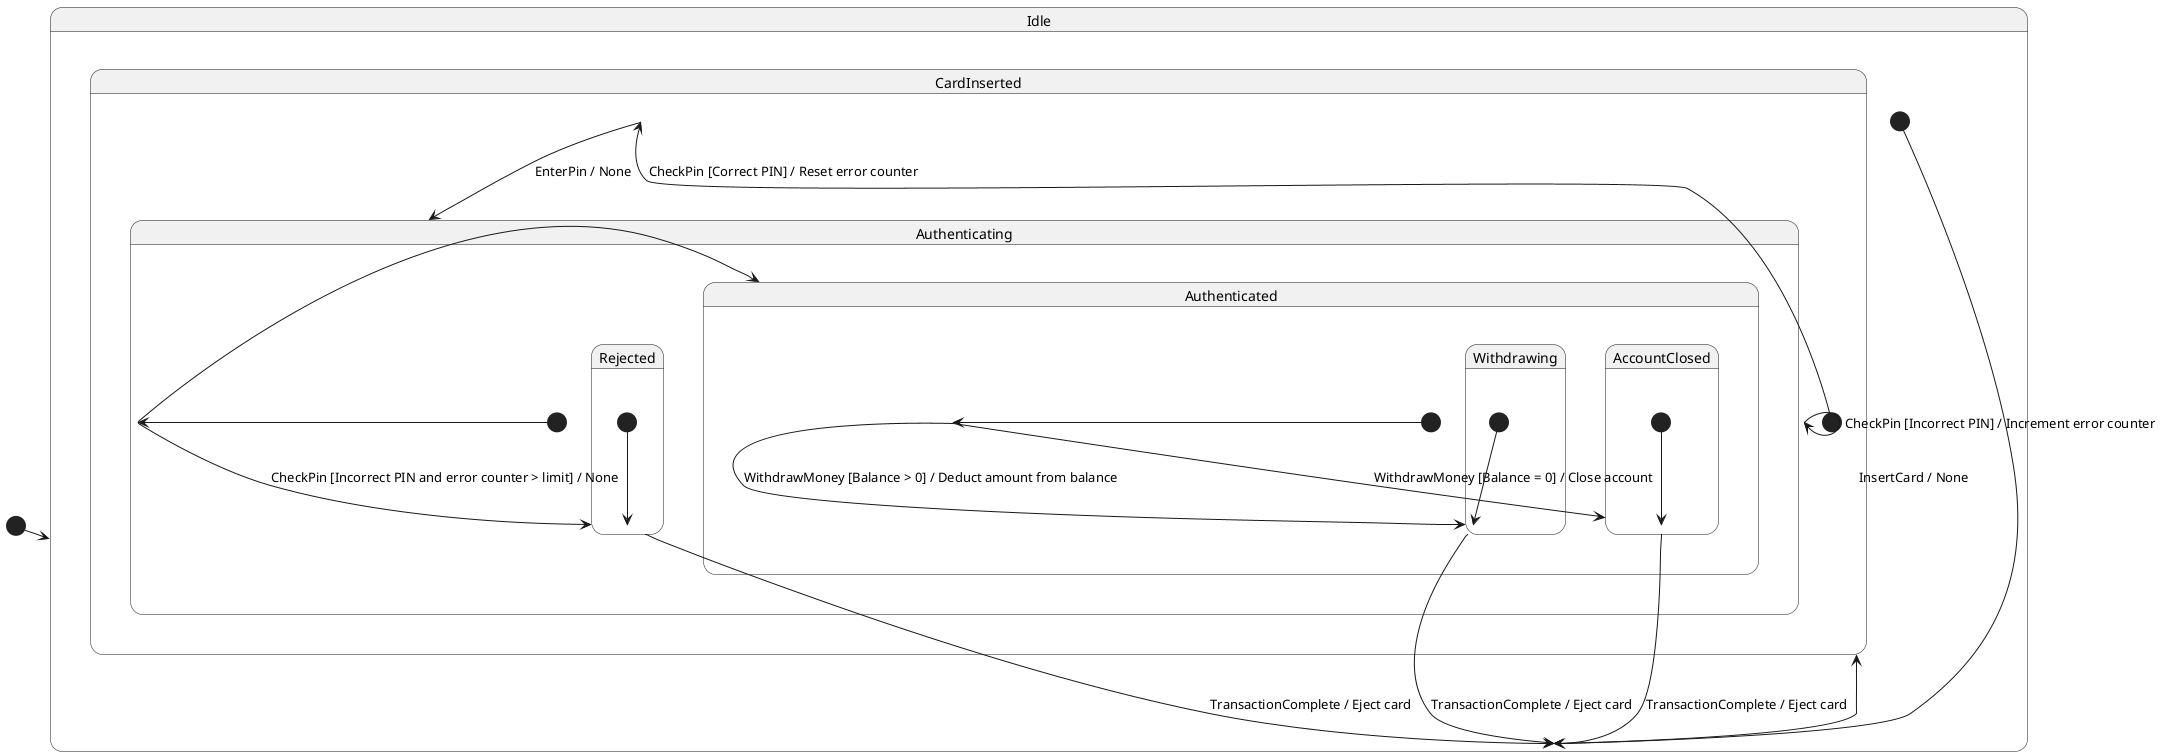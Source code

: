 @startuml

[*] --> Idle

state Idle {
  [*] --> Idle
  Idle --> CardInserted : InsertCard / None
}

state CardInserted {
  [*] --> CardInserted
  CardInserted --> Authenticating : EnterPin / None
}

state Authenticating {
  [*] --> Authenticating
  Authenticating --> Authenticated : CheckPin [Correct PIN] / Reset error counter
  Authenticating --> Authenticating : CheckPin [Incorrect PIN] / Increment error counter
  Authenticating --> Rejected : CheckPin [Incorrect PIN and error counter > limit] / None
}

state Authenticated {
  [*] --> Authenticated
  Authenticated --> Withdrawing : WithdrawMoney [Balance > 0] / Deduct amount from balance
  Authenticated --> AccountClosed : WithdrawMoney [Balance = 0] / Close account
}

state Withdrawing {
  [*] --> Withdrawing
  Withdrawing --> Idle : TransactionComplete / Eject card
}

state AccountClosed {
  [*] --> AccountClosed
  AccountClosed --> Idle : TransactionComplete / Eject card
}

state Rejected {
  [*] --> Rejected
  Rejected --> Idle : TransactionComplete / Eject card
}

@enduml

